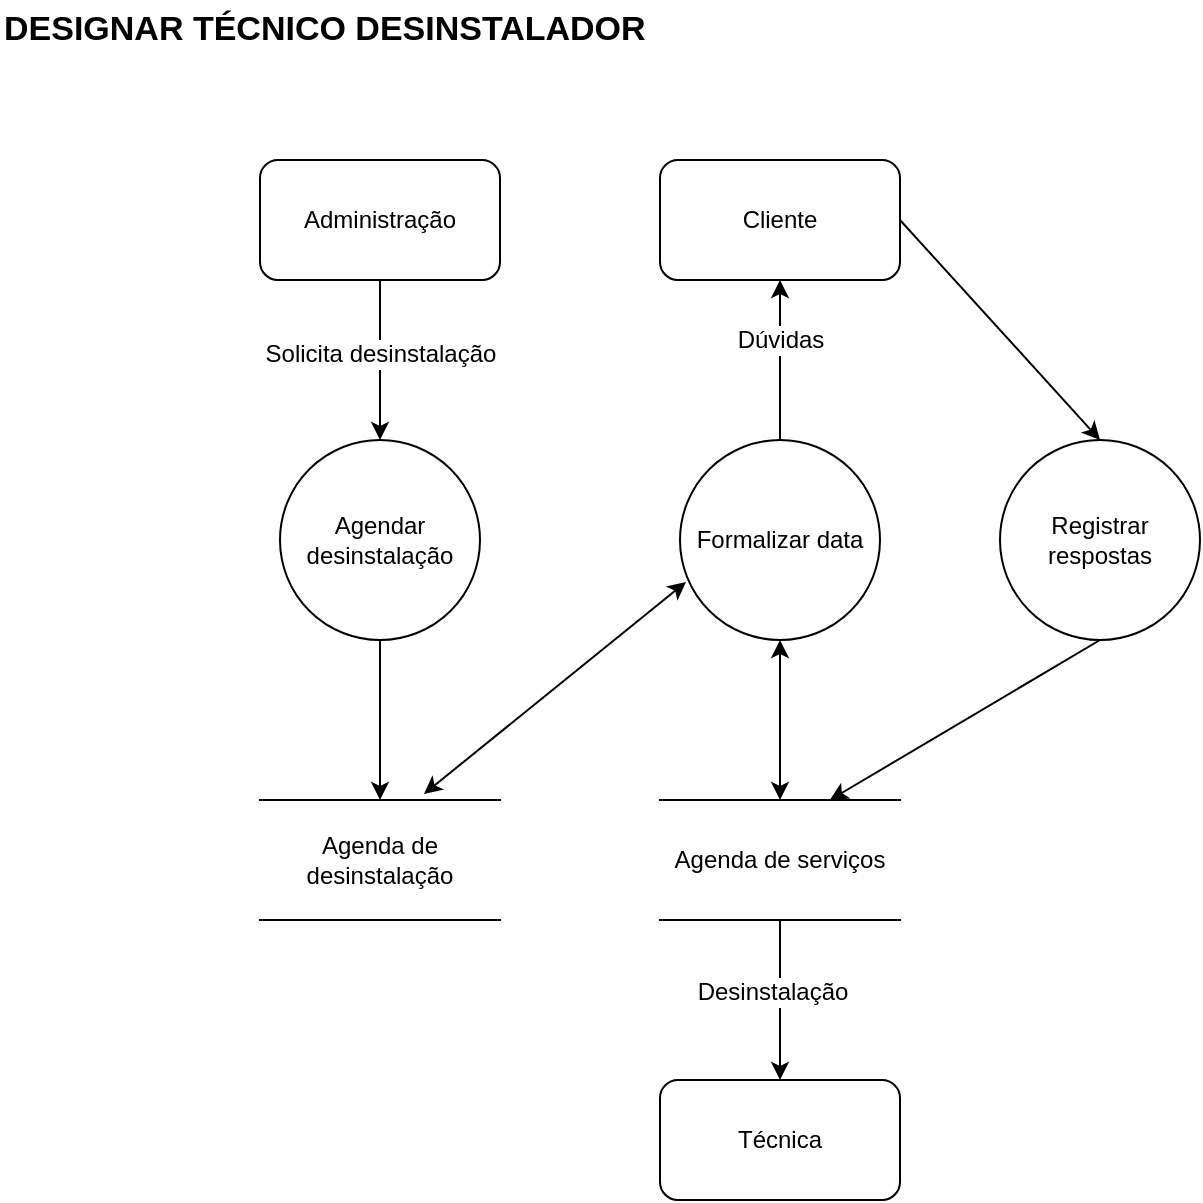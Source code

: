 <mxfile version="12.9.6" type="device" pages="4"><diagram id="j7TlZuwuQDmXCd10kt_C" name="Agendar com o cliente"><mxGraphModel dx="1422" dy="713" grid="1" gridSize="10" guides="1" tooltips="1" connect="1" arrows="1" fold="1" page="1" pageScale="1" pageWidth="850" pageHeight="700" math="0" shadow="0"><root><mxCell id="pB0KcvsnxbMercZ41r9Q-0"/><mxCell id="pB0KcvsnxbMercZ41r9Q-1" parent="pB0KcvsnxbMercZ41r9Q-0"/><mxCell id="PKK0Iz-MQvFlf6jVgjTi-0" value="Agendar desinstalação" style="ellipse;whiteSpace=wrap;html=1;aspect=fixed;" vertex="1" parent="pB0KcvsnxbMercZ41r9Q-1"><mxGeometry x="170" y="240" width="100" height="100" as="geometry"/></mxCell><mxCell id="PKK0Iz-MQvFlf6jVgjTi-1" value="Administração" style="rounded=1;whiteSpace=wrap;html=1;" vertex="1" parent="pB0KcvsnxbMercZ41r9Q-1"><mxGeometry x="160" y="100" width="120" height="60" as="geometry"/></mxCell><mxCell id="PKK0Iz-MQvFlf6jVgjTi-2" value="Agenda de desinstalação" style="shape=partialRectangle;whiteSpace=wrap;html=1;left=0;right=0;fillColor=none;" vertex="1" parent="pB0KcvsnxbMercZ41r9Q-1"><mxGeometry x="160" y="420" width="120" height="60" as="geometry"/></mxCell><mxCell id="PKK0Iz-MQvFlf6jVgjTi-3" value="Formalizar data" style="ellipse;whiteSpace=wrap;html=1;aspect=fixed;" vertex="1" parent="pB0KcvsnxbMercZ41r9Q-1"><mxGeometry x="370" y="240" width="100" height="100" as="geometry"/></mxCell><mxCell id="PKK0Iz-MQvFlf6jVgjTi-4" value="Cliente" style="rounded=1;whiteSpace=wrap;html=1;" vertex="1" parent="pB0KcvsnxbMercZ41r9Q-1"><mxGeometry x="360" y="100" width="120" height="60" as="geometry"/></mxCell><mxCell id="PKK0Iz-MQvFlf6jVgjTi-5" value="Agenda de serviços" style="shape=partialRectangle;whiteSpace=wrap;html=1;left=0;right=0;fillColor=none;" vertex="1" parent="pB0KcvsnxbMercZ41r9Q-1"><mxGeometry x="360" y="420" width="120" height="60" as="geometry"/></mxCell><mxCell id="PKK0Iz-MQvFlf6jVgjTi-6" value="" style="endArrow=classic;html=1;exitX=0.5;exitY=0;exitDx=0;exitDy=0;" edge="1" parent="pB0KcvsnxbMercZ41r9Q-1" source="PKK0Iz-MQvFlf6jVgjTi-3"><mxGeometry width="50" height="50" relative="1" as="geometry"><mxPoint x="500" y="450" as="sourcePoint"/><mxPoint x="420" y="160" as="targetPoint"/></mxGeometry></mxCell><mxCell id="PKK0Iz-MQvFlf6jVgjTi-7" value="&lt;div&gt;Dúvidas&lt;/div&gt;" style="text;html=1;align=center;verticalAlign=middle;resizable=0;points=[];labelBackgroundColor=#ffffff;" vertex="1" connectable="0" parent="PKK0Iz-MQvFlf6jVgjTi-6"><mxGeometry x="0.754" relative="1" as="geometry"><mxPoint x="-8.882e-16" y="20.0" as="offset"/></mxGeometry></mxCell><mxCell id="PKK0Iz-MQvFlf6jVgjTi-8" value="" style="endArrow=classic;html=1;entryX=0.5;entryY=0;entryDx=0;entryDy=0;exitX=0.5;exitY=1;exitDx=0;exitDy=0;" edge="1" parent="pB0KcvsnxbMercZ41r9Q-1" source="PKK0Iz-MQvFlf6jVgjTi-1" target="PKK0Iz-MQvFlf6jVgjTi-0"><mxGeometry width="50" height="50" relative="1" as="geometry"><mxPoint x="190" y="200" as="sourcePoint"/><mxPoint x="600" y="400" as="targetPoint"/></mxGeometry></mxCell><mxCell id="PKK0Iz-MQvFlf6jVgjTi-9" value="&lt;div&gt;Solicita desinstalação&lt;/div&gt;" style="text;html=1;align=center;verticalAlign=middle;resizable=0;points=[];labelBackgroundColor=#ffffff;" vertex="1" connectable="0" parent="PKK0Iz-MQvFlf6jVgjTi-8"><mxGeometry x="0.311" relative="1" as="geometry"><mxPoint y="-16" as="offset"/></mxGeometry></mxCell><mxCell id="PKK0Iz-MQvFlf6jVgjTi-10" value="" style="endArrow=classic;html=1;exitX=0.5;exitY=1;exitDx=0;exitDy=0;" edge="1" parent="pB0KcvsnxbMercZ41r9Q-1" source="PKK0Iz-MQvFlf6jVgjTi-0" target="PKK0Iz-MQvFlf6jVgjTi-2"><mxGeometry width="50" height="50" relative="1" as="geometry"><mxPoint x="218" y="340" as="sourcePoint"/><mxPoint x="280" y="490" as="targetPoint"/></mxGeometry></mxCell><mxCell id="PKK0Iz-MQvFlf6jVgjTi-11" value="" style="endArrow=classic;startArrow=classic;html=1;entryX=0.5;entryY=1;entryDx=0;entryDy=0;exitX=0.5;exitY=0;exitDx=0;exitDy=0;" edge="1" parent="pB0KcvsnxbMercZ41r9Q-1" source="PKK0Iz-MQvFlf6jVgjTi-5" target="PKK0Iz-MQvFlf6jVgjTi-3"><mxGeometry width="50" height="50" relative="1" as="geometry"><mxPoint x="420" y="400" as="sourcePoint"/><mxPoint x="470" y="350" as="targetPoint"/></mxGeometry></mxCell><mxCell id="PKK0Iz-MQvFlf6jVgjTi-12" value="" style="endArrow=classic;startArrow=classic;html=1;exitX=0.683;exitY=-0.05;exitDx=0;exitDy=0;exitPerimeter=0;entryX=0.03;entryY=0.71;entryDx=0;entryDy=0;entryPerimeter=0;" edge="1" parent="pB0KcvsnxbMercZ41r9Q-1" source="PKK0Iz-MQvFlf6jVgjTi-2" target="PKK0Iz-MQvFlf6jVgjTi-3"><mxGeometry width="50" height="50" relative="1" as="geometry"><mxPoint x="550" y="450" as="sourcePoint"/><mxPoint x="600" y="400" as="targetPoint"/></mxGeometry></mxCell><mxCell id="PKK0Iz-MQvFlf6jVgjTi-13" value="Registrar respostas" style="ellipse;whiteSpace=wrap;html=1;aspect=fixed;" vertex="1" parent="pB0KcvsnxbMercZ41r9Q-1"><mxGeometry x="530" y="240" width="100" height="100" as="geometry"/></mxCell><mxCell id="PKK0Iz-MQvFlf6jVgjTi-14" value="" style="endArrow=classic;html=1;exitX=1;exitY=0.5;exitDx=0;exitDy=0;entryX=0.5;entryY=0;entryDx=0;entryDy=0;" edge="1" parent="pB0KcvsnxbMercZ41r9Q-1" source="PKK0Iz-MQvFlf6jVgjTi-4" target="PKK0Iz-MQvFlf6jVgjTi-13"><mxGeometry width="50" height="50" relative="1" as="geometry"><mxPoint x="660" y="370" as="sourcePoint"/><mxPoint x="710" y="320" as="targetPoint"/></mxGeometry></mxCell><mxCell id="PKK0Iz-MQvFlf6jVgjTi-15" value="" style="endArrow=classic;html=1;exitX=0.5;exitY=1;exitDx=0;exitDy=0;entryX=0.708;entryY=0;entryDx=0;entryDy=0;entryPerimeter=0;" edge="1" parent="pB0KcvsnxbMercZ41r9Q-1" source="PKK0Iz-MQvFlf6jVgjTi-13" target="PKK0Iz-MQvFlf6jVgjTi-5"><mxGeometry width="50" height="50" relative="1" as="geometry"><mxPoint x="660" y="370" as="sourcePoint"/><mxPoint x="710" y="320" as="targetPoint"/></mxGeometry></mxCell><mxCell id="PKK0Iz-MQvFlf6jVgjTi-16" value="DESIGNAR TÉCNICO DESINSTALADOR" style="text;html=1;strokeColor=none;fillColor=none;align=left;verticalAlign=middle;whiteSpace=wrap;rounded=0;fontSize=17;fontStyle=1" vertex="1" parent="pB0KcvsnxbMercZ41r9Q-1"><mxGeometry x="30" y="20" width="340" height="30" as="geometry"/></mxCell><mxCell id="PKK0Iz-MQvFlf6jVgjTi-17" value="Técnica" style="rounded=1;whiteSpace=wrap;html=1;" vertex="1" parent="pB0KcvsnxbMercZ41r9Q-1"><mxGeometry x="360" y="560" width="120" height="60" as="geometry"/></mxCell><mxCell id="PKK0Iz-MQvFlf6jVgjTi-18" value="" style="endArrow=classic;html=1;entryX=0.5;entryY=0;entryDx=0;entryDy=0;exitX=0.5;exitY=1;exitDx=0;exitDy=0;" edge="1" parent="pB0KcvsnxbMercZ41r9Q-1" target="PKK0Iz-MQvFlf6jVgjTi-17"><mxGeometry width="50" height="50" relative="1" as="geometry"><mxPoint x="420" y="480" as="sourcePoint"/><mxPoint x="1304" y="163" as="targetPoint"/></mxGeometry></mxCell><mxCell id="PKK0Iz-MQvFlf6jVgjTi-19" value="&lt;div&gt;Desinstalação&lt;/div&gt;" style="text;html=1;align=center;verticalAlign=middle;resizable=0;points=[];labelBackgroundColor=#ffffff;" vertex="1" connectable="0" parent="PKK0Iz-MQvFlf6jVgjTi-18"><mxGeometry x="-0.107" y="-4" relative="1" as="geometry"><mxPoint as="offset"/></mxGeometry></mxCell></root></mxGraphModel></diagram><diagram id="7AJjsh_fxXXbNhMbqhRO" name="Designar técnico instalador"><mxGraphModel dx="1673" dy="839" grid="1" gridSize="10" guides="1" tooltips="1" connect="1" arrows="1" fold="1" page="1" pageScale="1" pageWidth="850" pageHeight="700" math="0" shadow="0"><root><mxCell id="0"/><mxCell id="1" parent="0"/><mxCell id="41aZZqB5GbyqG2cJ4hKM-1" value="Designar técnico&amp;nbsp;" style="ellipse;whiteSpace=wrap;html=1;aspect=fixed;" vertex="1" parent="1"><mxGeometry x="170" y="240" width="100" height="100" as="geometry"/></mxCell><mxCell id="41aZZqB5GbyqG2cJ4hKM-2" value="Administração" style="rounded=1;whiteSpace=wrap;html=1;" vertex="1" parent="1"><mxGeometry x="160" y="100" width="120" height="60" as="geometry"/></mxCell><mxCell id="41aZZqB5GbyqG2cJ4hKM-3" value="Agenda técnico&amp;nbsp;" style="shape=partialRectangle;whiteSpace=wrap;html=1;left=0;right=0;fillColor=none;" vertex="1" parent="1"><mxGeometry x="160" y="420" width="120" height="60" as="geometry"/></mxCell><mxCell id="41aZZqB5GbyqG2cJ4hKM-4" value="Atualizar agenda de serviços" style="ellipse;whiteSpace=wrap;html=1;aspect=fixed;" vertex="1" parent="1"><mxGeometry x="370" y="240" width="100" height="100" as="geometry"/></mxCell><mxCell id="41aZZqB5GbyqG2cJ4hKM-5" value="Técnica" style="rounded=1;whiteSpace=wrap;html=1;" vertex="1" parent="1"><mxGeometry x="360" y="100" width="120" height="60" as="geometry"/></mxCell><mxCell id="41aZZqB5GbyqG2cJ4hKM-6" value="Agenda de serviços" style="shape=partialRectangle;whiteSpace=wrap;html=1;left=0;right=0;fillColor=none;" vertex="1" parent="1"><mxGeometry x="360" y="420" width="120" height="60" as="geometry"/></mxCell><mxCell id="41aZZqB5GbyqG2cJ4hKM-7" value="" style="endArrow=classic;html=1;exitX=0.5;exitY=0;exitDx=0;exitDy=0;" edge="1" parent="1" source="41aZZqB5GbyqG2cJ4hKM-4"><mxGeometry width="50" height="50" relative="1" as="geometry"><mxPoint x="500" y="450" as="sourcePoint"/><mxPoint x="420" y="160" as="targetPoint"/></mxGeometry></mxCell><mxCell id="41aZZqB5GbyqG2cJ4hKM-8" value="&lt;div&gt;Dúvidas&lt;/div&gt;" style="text;html=1;align=center;verticalAlign=middle;resizable=0;points=[];labelBackgroundColor=#ffffff;" vertex="1" connectable="0" parent="41aZZqB5GbyqG2cJ4hKM-7"><mxGeometry x="0.754" relative="1" as="geometry"><mxPoint x="-8.882e-16" y="20.0" as="offset"/></mxGeometry></mxCell><mxCell id="41aZZqB5GbyqG2cJ4hKM-9" value="" style="endArrow=classic;html=1;entryX=0.5;entryY=0;entryDx=0;entryDy=0;exitX=0.5;exitY=1;exitDx=0;exitDy=0;" edge="1" parent="1" source="41aZZqB5GbyqG2cJ4hKM-2" target="41aZZqB5GbyqG2cJ4hKM-1"><mxGeometry width="50" height="50" relative="1" as="geometry"><mxPoint x="190" y="200" as="sourcePoint"/><mxPoint x="600" y="400" as="targetPoint"/></mxGeometry></mxCell><mxCell id="41aZZqB5GbyqG2cJ4hKM-10" value="&lt;div&gt;Solicita desinstalação&lt;/div&gt;" style="text;html=1;align=center;verticalAlign=middle;resizable=0;points=[];labelBackgroundColor=#ffffff;" vertex="1" connectable="0" parent="41aZZqB5GbyqG2cJ4hKM-9"><mxGeometry x="0.311" relative="1" as="geometry"><mxPoint y="-16" as="offset"/></mxGeometry></mxCell><mxCell id="41aZZqB5GbyqG2cJ4hKM-11" value="" style="endArrow=classic;html=1;exitX=0.5;exitY=1;exitDx=0;exitDy=0;" edge="1" parent="1" source="41aZZqB5GbyqG2cJ4hKM-1" target="41aZZqB5GbyqG2cJ4hKM-3"><mxGeometry width="50" height="50" relative="1" as="geometry"><mxPoint x="218" y="340" as="sourcePoint"/><mxPoint x="280" y="490" as="targetPoint"/></mxGeometry></mxCell><mxCell id="41aZZqB5GbyqG2cJ4hKM-12" value="" style="endArrow=classic;startArrow=classic;html=1;entryX=0.5;entryY=1;entryDx=0;entryDy=0;exitX=0.5;exitY=0;exitDx=0;exitDy=0;" edge="1" parent="1" source="41aZZqB5GbyqG2cJ4hKM-6" target="41aZZqB5GbyqG2cJ4hKM-4"><mxGeometry width="50" height="50" relative="1" as="geometry"><mxPoint x="420" y="400" as="sourcePoint"/><mxPoint x="470" y="350" as="targetPoint"/></mxGeometry></mxCell><mxCell id="41aZZqB5GbyqG2cJ4hKM-13" value="" style="endArrow=classic;startArrow=classic;html=1;exitX=0.683;exitY=-0.05;exitDx=0;exitDy=0;exitPerimeter=0;entryX=0.03;entryY=0.71;entryDx=0;entryDy=0;entryPerimeter=0;" edge="1" parent="1" source="41aZZqB5GbyqG2cJ4hKM-3" target="41aZZqB5GbyqG2cJ4hKM-4"><mxGeometry width="50" height="50" relative="1" as="geometry"><mxPoint x="550" y="450" as="sourcePoint"/><mxPoint x="600" y="400" as="targetPoint"/></mxGeometry></mxCell><mxCell id="41aZZqB5GbyqG2cJ4hKM-14" value="Registrar respostas" style="ellipse;whiteSpace=wrap;html=1;aspect=fixed;" vertex="1" parent="1"><mxGeometry x="530" y="240" width="100" height="100" as="geometry"/></mxCell><mxCell id="41aZZqB5GbyqG2cJ4hKM-15" value="" style="endArrow=classic;html=1;exitX=1;exitY=0.5;exitDx=0;exitDy=0;entryX=0.5;entryY=0;entryDx=0;entryDy=0;" edge="1" parent="1" source="41aZZqB5GbyqG2cJ4hKM-5" target="41aZZqB5GbyqG2cJ4hKM-14"><mxGeometry width="50" height="50" relative="1" as="geometry"><mxPoint x="660" y="370" as="sourcePoint"/><mxPoint x="710" y="320" as="targetPoint"/></mxGeometry></mxCell><mxCell id="41aZZqB5GbyqG2cJ4hKM-16" value="" style="endArrow=classic;html=1;exitX=0.5;exitY=1;exitDx=0;exitDy=0;entryX=0.708;entryY=0;entryDx=0;entryDy=0;entryPerimeter=0;" edge="1" parent="1" source="41aZZqB5GbyqG2cJ4hKM-14" target="41aZZqB5GbyqG2cJ4hKM-6"><mxGeometry width="50" height="50" relative="1" as="geometry"><mxPoint x="660" y="370" as="sourcePoint"/><mxPoint x="710" y="320" as="targetPoint"/></mxGeometry></mxCell><mxCell id="41aZZqB5GbyqG2cJ4hKM-17" value="DESIGNAR TÉCNICO DESINSTALADOR" style="text;html=1;strokeColor=none;fillColor=none;align=left;verticalAlign=middle;whiteSpace=wrap;rounded=0;fontSize=17;fontStyle=1" vertex="1" parent="1"><mxGeometry x="30" y="20" width="340" height="30" as="geometry"/></mxCell><mxCell id="41aZZqB5GbyqG2cJ4hKM-19" value="Cliente" style="rounded=1;whiteSpace=wrap;html=1;" vertex="1" parent="1"><mxGeometry x="160" y="560" width="120" height="60" as="geometry"/></mxCell><mxCell id="41aZZqB5GbyqG2cJ4hKM-20" value="" style="endArrow=classic;html=1;entryX=0.5;entryY=0;entryDx=0;entryDy=0;exitX=0.5;exitY=1;exitDx=0;exitDy=0;" edge="1" parent="1" source="41aZZqB5GbyqG2cJ4hKM-3" target="41aZZqB5GbyqG2cJ4hKM-19"><mxGeometry width="50" height="50" relative="1" as="geometry"><mxPoint x="941.508" y="272.124" as="sourcePoint"/><mxPoint x="1104" y="163" as="targetPoint"/></mxGeometry></mxCell><mxCell id="41aZZqB5GbyqG2cJ4hKM-21" value="&lt;div&gt;Envio técnico&lt;/div&gt;" style="text;html=1;align=center;verticalAlign=middle;resizable=0;points=[];labelBackgroundColor=#ffffff;" vertex="1" connectable="0" parent="41aZZqB5GbyqG2cJ4hKM-20"><mxGeometry x="-0.107" y="-4" relative="1" as="geometry"><mxPoint as="offset"/></mxGeometry></mxCell></root></mxGraphModel></diagram><diagram id="_2_QTxBkNfeTVsFbzE33" name="Obter equipamentos"><mxGraphModel dx="1673" dy="839" grid="1" gridSize="10" guides="1" tooltips="1" connect="1" arrows="1" fold="1" page="1" pageScale="1" pageWidth="850" pageHeight="700" math="0" shadow="0"><root><mxCell id="o-PnWbCVjsOCt_Dut_JD-0"/><mxCell id="o-PnWbCVjsOCt_Dut_JD-1" parent="o-PnWbCVjsOCt_Dut_JD-0"/><mxCell id="CLVFEbmEz8yaqZ_bZfJA-0" value="Obter&lt;br&gt;equipamentos" style="ellipse;whiteSpace=wrap;html=1;aspect=fixed;" vertex="1" parent="o-PnWbCVjsOCt_Dut_JD-1"><mxGeometry x="160" y="230" width="100" height="100" as="geometry"/></mxCell><mxCell id="CLVFEbmEz8yaqZ_bZfJA-1" value="Técnica" style="rounded=1;whiteSpace=wrap;html=1;" vertex="1" parent="o-PnWbCVjsOCt_Dut_JD-1"><mxGeometry x="150" y="90" width="120" height="60" as="geometry"/></mxCell><mxCell id="CLVFEbmEz8yaqZ_bZfJA-2" value="Equipamentos" style="shape=partialRectangle;whiteSpace=wrap;html=1;left=0;right=0;fillColor=none;" vertex="1" parent="o-PnWbCVjsOCt_Dut_JD-1"><mxGeometry x="150" y="410" width="120" height="60" as="geometry"/></mxCell><mxCell id="CLVFEbmEz8yaqZ_bZfJA-3" value="Transportar equipamentos" style="ellipse;whiteSpace=wrap;html=1;aspect=fixed;" vertex="1" parent="o-PnWbCVjsOCt_Dut_JD-1"><mxGeometry x="360" y="230" width="100" height="100" as="geometry"/></mxCell><mxCell id="CLVFEbmEz8yaqZ_bZfJA-4" value="Técnica" style="rounded=1;whiteSpace=wrap;html=1;" vertex="1" parent="o-PnWbCVjsOCt_Dut_JD-1"><mxGeometry x="350" y="90" width="120" height="60" as="geometry"/></mxCell><mxCell id="CLVFEbmEz8yaqZ_bZfJA-5" value="Equipamentos alocados no cliente" style="shape=partialRectangle;whiteSpace=wrap;html=1;left=0;right=0;fillColor=none;" vertex="1" parent="o-PnWbCVjsOCt_Dut_JD-1"><mxGeometry x="350" y="410" width="120" height="60" as="geometry"/></mxCell><mxCell id="CLVFEbmEz8yaqZ_bZfJA-6" value="" style="endArrow=classic;html=1;exitX=0.5;exitY=0;exitDx=0;exitDy=0;" edge="1" parent="o-PnWbCVjsOCt_Dut_JD-1" source="CLVFEbmEz8yaqZ_bZfJA-3"><mxGeometry width="50" height="50" relative="1" as="geometry"><mxPoint x="490" y="440" as="sourcePoint"/><mxPoint x="410" y="150" as="targetPoint"/></mxGeometry></mxCell><mxCell id="CLVFEbmEz8yaqZ_bZfJA-7" value="&lt;div&gt;Dúvidas&lt;/div&gt;" style="text;html=1;align=center;verticalAlign=middle;resizable=0;points=[];labelBackgroundColor=#ffffff;" vertex="1" connectable="0" parent="CLVFEbmEz8yaqZ_bZfJA-6"><mxGeometry x="0.754" relative="1" as="geometry"><mxPoint x="-8.882e-16" y="20.0" as="offset"/></mxGeometry></mxCell><mxCell id="CLVFEbmEz8yaqZ_bZfJA-8" value="" style="endArrow=classic;html=1;entryX=0.5;entryY=0;entryDx=0;entryDy=0;exitX=0.5;exitY=1;exitDx=0;exitDy=0;" edge="1" parent="o-PnWbCVjsOCt_Dut_JD-1" source="CLVFEbmEz8yaqZ_bZfJA-1" target="CLVFEbmEz8yaqZ_bZfJA-0"><mxGeometry width="50" height="50" relative="1" as="geometry"><mxPoint x="180" y="190" as="sourcePoint"/><mxPoint x="590" y="390" as="targetPoint"/></mxGeometry></mxCell><mxCell id="CLVFEbmEz8yaqZ_bZfJA-9" value="&lt;div&gt;Solicita desinstalação&lt;/div&gt;" style="text;html=1;align=center;verticalAlign=middle;resizable=0;points=[];labelBackgroundColor=#ffffff;" vertex="1" connectable="0" parent="CLVFEbmEz8yaqZ_bZfJA-8"><mxGeometry x="0.311" relative="1" as="geometry"><mxPoint y="-16" as="offset"/></mxGeometry></mxCell><mxCell id="CLVFEbmEz8yaqZ_bZfJA-10" value="" style="endArrow=classic;html=1;exitX=0.5;exitY=1;exitDx=0;exitDy=0;" edge="1" parent="o-PnWbCVjsOCt_Dut_JD-1" source="CLVFEbmEz8yaqZ_bZfJA-0" target="CLVFEbmEz8yaqZ_bZfJA-2"><mxGeometry width="50" height="50" relative="1" as="geometry"><mxPoint x="208" y="330" as="sourcePoint"/><mxPoint x="270" y="480" as="targetPoint"/></mxGeometry></mxCell><mxCell id="CLVFEbmEz8yaqZ_bZfJA-11" value="" style="endArrow=classic;startArrow=classic;html=1;entryX=0.5;entryY=1;entryDx=0;entryDy=0;exitX=0.5;exitY=0;exitDx=0;exitDy=0;" edge="1" parent="o-PnWbCVjsOCt_Dut_JD-1" source="CLVFEbmEz8yaqZ_bZfJA-5" target="CLVFEbmEz8yaqZ_bZfJA-3"><mxGeometry width="50" height="50" relative="1" as="geometry"><mxPoint x="410" y="390" as="sourcePoint"/><mxPoint x="460" y="340" as="targetPoint"/></mxGeometry></mxCell><mxCell id="CLVFEbmEz8yaqZ_bZfJA-12" value="" style="endArrow=classic;startArrow=classic;html=1;exitX=0.683;exitY=-0.05;exitDx=0;exitDy=0;exitPerimeter=0;entryX=0.03;entryY=0.71;entryDx=0;entryDy=0;entryPerimeter=0;" edge="1" parent="o-PnWbCVjsOCt_Dut_JD-1" source="CLVFEbmEz8yaqZ_bZfJA-2" target="CLVFEbmEz8yaqZ_bZfJA-3"><mxGeometry width="50" height="50" relative="1" as="geometry"><mxPoint x="540" y="440" as="sourcePoint"/><mxPoint x="590" y="390" as="targetPoint"/></mxGeometry></mxCell><mxCell id="CLVFEbmEz8yaqZ_bZfJA-13" value="Registrar respostas" style="ellipse;whiteSpace=wrap;html=1;aspect=fixed;" vertex="1" parent="o-PnWbCVjsOCt_Dut_JD-1"><mxGeometry x="520" y="230" width="100" height="100" as="geometry"/></mxCell><mxCell id="CLVFEbmEz8yaqZ_bZfJA-14" value="" style="endArrow=classic;html=1;exitX=1;exitY=0.5;exitDx=0;exitDy=0;entryX=0.5;entryY=0;entryDx=0;entryDy=0;" edge="1" parent="o-PnWbCVjsOCt_Dut_JD-1" source="CLVFEbmEz8yaqZ_bZfJA-4" target="CLVFEbmEz8yaqZ_bZfJA-13"><mxGeometry width="50" height="50" relative="1" as="geometry"><mxPoint x="650" y="360" as="sourcePoint"/><mxPoint x="700" y="310" as="targetPoint"/></mxGeometry></mxCell><mxCell id="CLVFEbmEz8yaqZ_bZfJA-15" value="" style="endArrow=classic;html=1;exitX=0.5;exitY=1;exitDx=0;exitDy=0;entryX=0.708;entryY=0;entryDx=0;entryDy=0;entryPerimeter=0;" edge="1" parent="o-PnWbCVjsOCt_Dut_JD-1" source="CLVFEbmEz8yaqZ_bZfJA-13" target="CLVFEbmEz8yaqZ_bZfJA-5"><mxGeometry width="50" height="50" relative="1" as="geometry"><mxPoint x="650" y="360" as="sourcePoint"/><mxPoint x="700" y="310" as="targetPoint"/></mxGeometry></mxCell><mxCell id="CLVFEbmEz8yaqZ_bZfJA-16" value="REMOVER EQUIPAMENTOS" style="text;html=1;strokeColor=none;fillColor=none;align=left;verticalAlign=middle;whiteSpace=wrap;rounded=0;fontSize=17;fontStyle=1" vertex="1" parent="o-PnWbCVjsOCt_Dut_JD-1"><mxGeometry x="30" y="20" width="340" height="30" as="geometry"/></mxCell><mxCell id="CLVFEbmEz8yaqZ_bZfJA-17" value="Técnica" style="rounded=1;whiteSpace=wrap;html=1;" vertex="1" parent="o-PnWbCVjsOCt_Dut_JD-1"><mxGeometry x="350" y="570" width="120" height="60" as="geometry"/></mxCell><mxCell id="CLVFEbmEz8yaqZ_bZfJA-20" value="Cliente" style="rounded=1;whiteSpace=wrap;html=1;" vertex="1" parent="o-PnWbCVjsOCt_Dut_JD-1"><mxGeometry x="150" y="410" width="120" height="60" as="geometry"/></mxCell><mxCell id="CLVFEbmEz8yaqZ_bZfJA-18" value="" style="endArrow=classic;html=1;entryX=0.5;entryY=0;entryDx=0;entryDy=0;exitX=0.5;exitY=1;exitDx=0;exitDy=0;" edge="1" parent="o-PnWbCVjsOCt_Dut_JD-1" target="CLVFEbmEz8yaqZ_bZfJA-17"><mxGeometry width="50" height="50" relative="1" as="geometry"><mxPoint x="410" y="470.0" as="sourcePoint"/><mxPoint x="1294" y="153" as="targetPoint"/></mxGeometry></mxCell><mxCell id="CLVFEbmEz8yaqZ_bZfJA-19" value="&lt;div&gt;Transporte equipamentops&lt;/div&gt;" style="text;html=1;align=center;verticalAlign=middle;resizable=0;points=[];labelBackgroundColor=#ffffff;" vertex="1" connectable="0" parent="CLVFEbmEz8yaqZ_bZfJA-18"><mxGeometry x="-0.107" y="-4" relative="1" as="geometry"><mxPoint as="offset"/></mxGeometry></mxCell></root></mxGraphModel></diagram><diagram id="q7qrSfUEUsf-PGRjGz4s" name="Instalar os equipamentos"><mxGraphModel dx="1673" dy="839" grid="1" gridSize="10" guides="1" tooltips="1" connect="1" arrows="1" fold="1" page="1" pageScale="1" pageWidth="850" pageHeight="800" math="0" shadow="0"><root><mxCell id="MtiO4L7AA22LxGmJySc0-0"/><mxCell id="MtiO4L7AA22LxGmJySc0-1" parent="MtiO4L7AA22LxGmJySc0-0"/><mxCell id="KQ7qFAaxgvd9mLp1kjuw-21" value="Verificar&lt;br&gt;equipamentos" style="ellipse;whiteSpace=wrap;html=1;aspect=fixed;" vertex="1" parent="MtiO4L7AA22LxGmJySc0-1"><mxGeometry x="180" y="230" width="100" height="100" as="geometry"/></mxCell><mxCell id="KQ7qFAaxgvd9mLp1kjuw-22" value="Técnica" style="rounded=1;whiteSpace=wrap;html=1;" vertex="1" parent="MtiO4L7AA22LxGmJySc0-1"><mxGeometry x="170" y="90" width="120" height="60" as="geometry"/></mxCell><mxCell id="KQ7qFAaxgvd9mLp1kjuw-23" value="Equipamentos alocados no cliente" style="shape=partialRectangle;whiteSpace=wrap;html=1;left=0;right=0;fillColor=none;" vertex="1" parent="MtiO4L7AA22LxGmJySc0-1"><mxGeometry x="170" y="410" width="120" height="60" as="geometry"/></mxCell><mxCell id="KQ7qFAaxgvd9mLp1kjuw-24" value="Formalizar instalação" style="ellipse;whiteSpace=wrap;html=1;aspect=fixed;" vertex="1" parent="MtiO4L7AA22LxGmJySc0-1"><mxGeometry x="380" y="230" width="100" height="100" as="geometry"/></mxCell><mxCell id="KQ7qFAaxgvd9mLp1kjuw-25" value="Administração" style="rounded=1;whiteSpace=wrap;html=1;" vertex="1" parent="MtiO4L7AA22LxGmJySc0-1"><mxGeometry x="370" y="90" width="120" height="60" as="geometry"/></mxCell><mxCell id="KQ7qFAaxgvd9mLp1kjuw-26" value="Sistemas instalados&lt;br&gt;" style="shape=partialRectangle;whiteSpace=wrap;html=1;left=0;right=0;fillColor=none;" vertex="1" parent="MtiO4L7AA22LxGmJySc0-1"><mxGeometry x="370" y="410" width="120" height="60" as="geometry"/></mxCell><mxCell id="KQ7qFAaxgvd9mLp1kjuw-27" value="" style="endArrow=classic;html=1;exitX=0.5;exitY=0;exitDx=0;exitDy=0;" edge="1" parent="MtiO4L7AA22LxGmJySc0-1" source="KQ7qFAaxgvd9mLp1kjuw-24"><mxGeometry width="50" height="50" relative="1" as="geometry"><mxPoint x="510" y="440" as="sourcePoint"/><mxPoint x="430" y="150" as="targetPoint"/></mxGeometry></mxCell><mxCell id="KQ7qFAaxgvd9mLp1kjuw-28" value="&lt;div&gt;Dúvidas&lt;/div&gt;" style="text;html=1;align=center;verticalAlign=middle;resizable=0;points=[];labelBackgroundColor=#ffffff;" vertex="1" connectable="0" parent="KQ7qFAaxgvd9mLp1kjuw-27"><mxGeometry x="0.754" relative="1" as="geometry"><mxPoint x="-8.882e-16" y="20.0" as="offset"/></mxGeometry></mxCell><mxCell id="KQ7qFAaxgvd9mLp1kjuw-29" value="" style="endArrow=classic;html=1;entryX=0.5;entryY=0;entryDx=0;entryDy=0;exitX=0.5;exitY=1;exitDx=0;exitDy=0;" edge="1" parent="MtiO4L7AA22LxGmJySc0-1" source="KQ7qFAaxgvd9mLp1kjuw-22" target="KQ7qFAaxgvd9mLp1kjuw-21"><mxGeometry width="50" height="50" relative="1" as="geometry"><mxPoint x="200" y="190" as="sourcePoint"/><mxPoint x="610" y="390" as="targetPoint"/></mxGeometry></mxCell><mxCell id="KQ7qFAaxgvd9mLp1kjuw-31" value="" style="endArrow=classic;html=1;exitX=0.5;exitY=1;exitDx=0;exitDy=0;" edge="1" parent="MtiO4L7AA22LxGmJySc0-1" source="KQ7qFAaxgvd9mLp1kjuw-21" target="KQ7qFAaxgvd9mLp1kjuw-23"><mxGeometry width="50" height="50" relative="1" as="geometry"><mxPoint x="228" y="330" as="sourcePoint"/><mxPoint x="290" y="480" as="targetPoint"/></mxGeometry></mxCell><mxCell id="KQ7qFAaxgvd9mLp1kjuw-32" value="" style="endArrow=classic;startArrow=classic;html=1;entryX=0.5;entryY=1;entryDx=0;entryDy=0;exitX=0.5;exitY=0;exitDx=0;exitDy=0;" edge="1" parent="MtiO4L7AA22LxGmJySc0-1" source="KQ7qFAaxgvd9mLp1kjuw-26" target="KQ7qFAaxgvd9mLp1kjuw-24"><mxGeometry width="50" height="50" relative="1" as="geometry"><mxPoint x="430" y="390" as="sourcePoint"/><mxPoint x="480" y="340" as="targetPoint"/></mxGeometry></mxCell><mxCell id="KQ7qFAaxgvd9mLp1kjuw-33" value="" style="endArrow=classic;startArrow=classic;html=1;exitX=0.683;exitY=-0.05;exitDx=0;exitDy=0;exitPerimeter=0;entryX=0.03;entryY=0.71;entryDx=0;entryDy=0;entryPerimeter=0;" edge="1" parent="MtiO4L7AA22LxGmJySc0-1" source="KQ7qFAaxgvd9mLp1kjuw-23" target="KQ7qFAaxgvd9mLp1kjuw-24"><mxGeometry width="50" height="50" relative="1" as="geometry"><mxPoint x="560" y="440" as="sourcePoint"/><mxPoint x="610" y="390" as="targetPoint"/></mxGeometry></mxCell><mxCell id="KQ7qFAaxgvd9mLp1kjuw-34" value="Registrar respostas" style="ellipse;whiteSpace=wrap;html=1;aspect=fixed;" vertex="1" parent="MtiO4L7AA22LxGmJySc0-1"><mxGeometry x="540" y="230" width="100" height="100" as="geometry"/></mxCell><mxCell id="KQ7qFAaxgvd9mLp1kjuw-35" value="" style="endArrow=classic;html=1;exitX=1;exitY=0.5;exitDx=0;exitDy=0;entryX=0.5;entryY=0;entryDx=0;entryDy=0;" edge="1" parent="MtiO4L7AA22LxGmJySc0-1" source="KQ7qFAaxgvd9mLp1kjuw-25" target="KQ7qFAaxgvd9mLp1kjuw-34"><mxGeometry width="50" height="50" relative="1" as="geometry"><mxPoint x="670" y="360" as="sourcePoint"/><mxPoint x="720" y="310" as="targetPoint"/></mxGeometry></mxCell><mxCell id="KQ7qFAaxgvd9mLp1kjuw-36" value="" style="endArrow=classic;html=1;exitX=0.5;exitY=1;exitDx=0;exitDy=0;entryX=0.708;entryY=0;entryDx=0;entryDy=0;entryPerimeter=0;" edge="1" parent="MtiO4L7AA22LxGmJySc0-1" source="KQ7qFAaxgvd9mLp1kjuw-34" target="KQ7qFAaxgvd9mLp1kjuw-26"><mxGeometry width="50" height="50" relative="1" as="geometry"><mxPoint x="670" y="360" as="sourcePoint"/><mxPoint x="720" y="310" as="targetPoint"/></mxGeometry></mxCell><mxCell id="KQ7qFAaxgvd9mLp1kjuw-37" value="REMOVER EQUIPAMENTOS" style="text;html=1;strokeColor=none;fillColor=none;align=left;verticalAlign=middle;whiteSpace=wrap;rounded=0;fontSize=17;fontStyle=1" vertex="1" parent="MtiO4L7AA22LxGmJySc0-1"><mxGeometry x="40" y="30" width="340" height="30" as="geometry"/></mxCell><mxCell id="KQ7qFAaxgvd9mLp1kjuw-38" value="Cliente" style="rounded=1;whiteSpace=wrap;html=1;" vertex="1" parent="MtiO4L7AA22LxGmJySc0-1"><mxGeometry x="370" y="670" width="120" height="60" as="geometry"/></mxCell><mxCell id="KQ7qFAaxgvd9mLp1kjuw-40" value="" style="endArrow=classic;html=1;entryX=0.5;entryY=0;entryDx=0;entryDy=0;exitX=0.5;exitY=1;exitDx=0;exitDy=0;" edge="1" parent="MtiO4L7AA22LxGmJySc0-1" target="TJO3mYujmyDKJEiTG0wu-1"><mxGeometry width="50" height="50" relative="1" as="geometry"><mxPoint x="430" y="470.0" as="sourcePoint"/><mxPoint x="1314" y="153" as="targetPoint"/></mxGeometry></mxCell><mxCell id="KQ7qFAaxgvd9mLp1kjuw-41" value="Desinstalação" style="text;html=1;align=center;verticalAlign=middle;resizable=0;points=[];labelBackgroundColor=#ffffff;" vertex="1" connectable="0" parent="KQ7qFAaxgvd9mLp1kjuw-40"><mxGeometry x="-0.107" y="-4" relative="1" as="geometry"><mxPoint x="4" as="offset"/></mxGeometry></mxCell><mxCell id="TJO3mYujmyDKJEiTG0wu-1" value="Desinstalar equipamentos" style="ellipse;whiteSpace=wrap;html=1;aspect=fixed;" vertex="1" parent="MtiO4L7AA22LxGmJySc0-1"><mxGeometry x="380" y="530" width="100" height="100" as="geometry"/></mxCell><mxCell id="TJO3mYujmyDKJEiTG0wu-2" value="" style="endArrow=classic;html=1;exitX=0.5;exitY=1;exitDx=0;exitDy=0;entryX=0.5;entryY=0;entryDx=0;entryDy=0;" edge="1" parent="MtiO4L7AA22LxGmJySc0-1" source="TJO3mYujmyDKJEiTG0wu-1" target="KQ7qFAaxgvd9mLp1kjuw-38"><mxGeometry width="50" height="50" relative="1" as="geometry"><mxPoint x="580" y="520" as="sourcePoint"/><mxPoint x="630" y="470" as="targetPoint"/></mxGeometry></mxCell></root></mxGraphModel></diagram></mxfile>